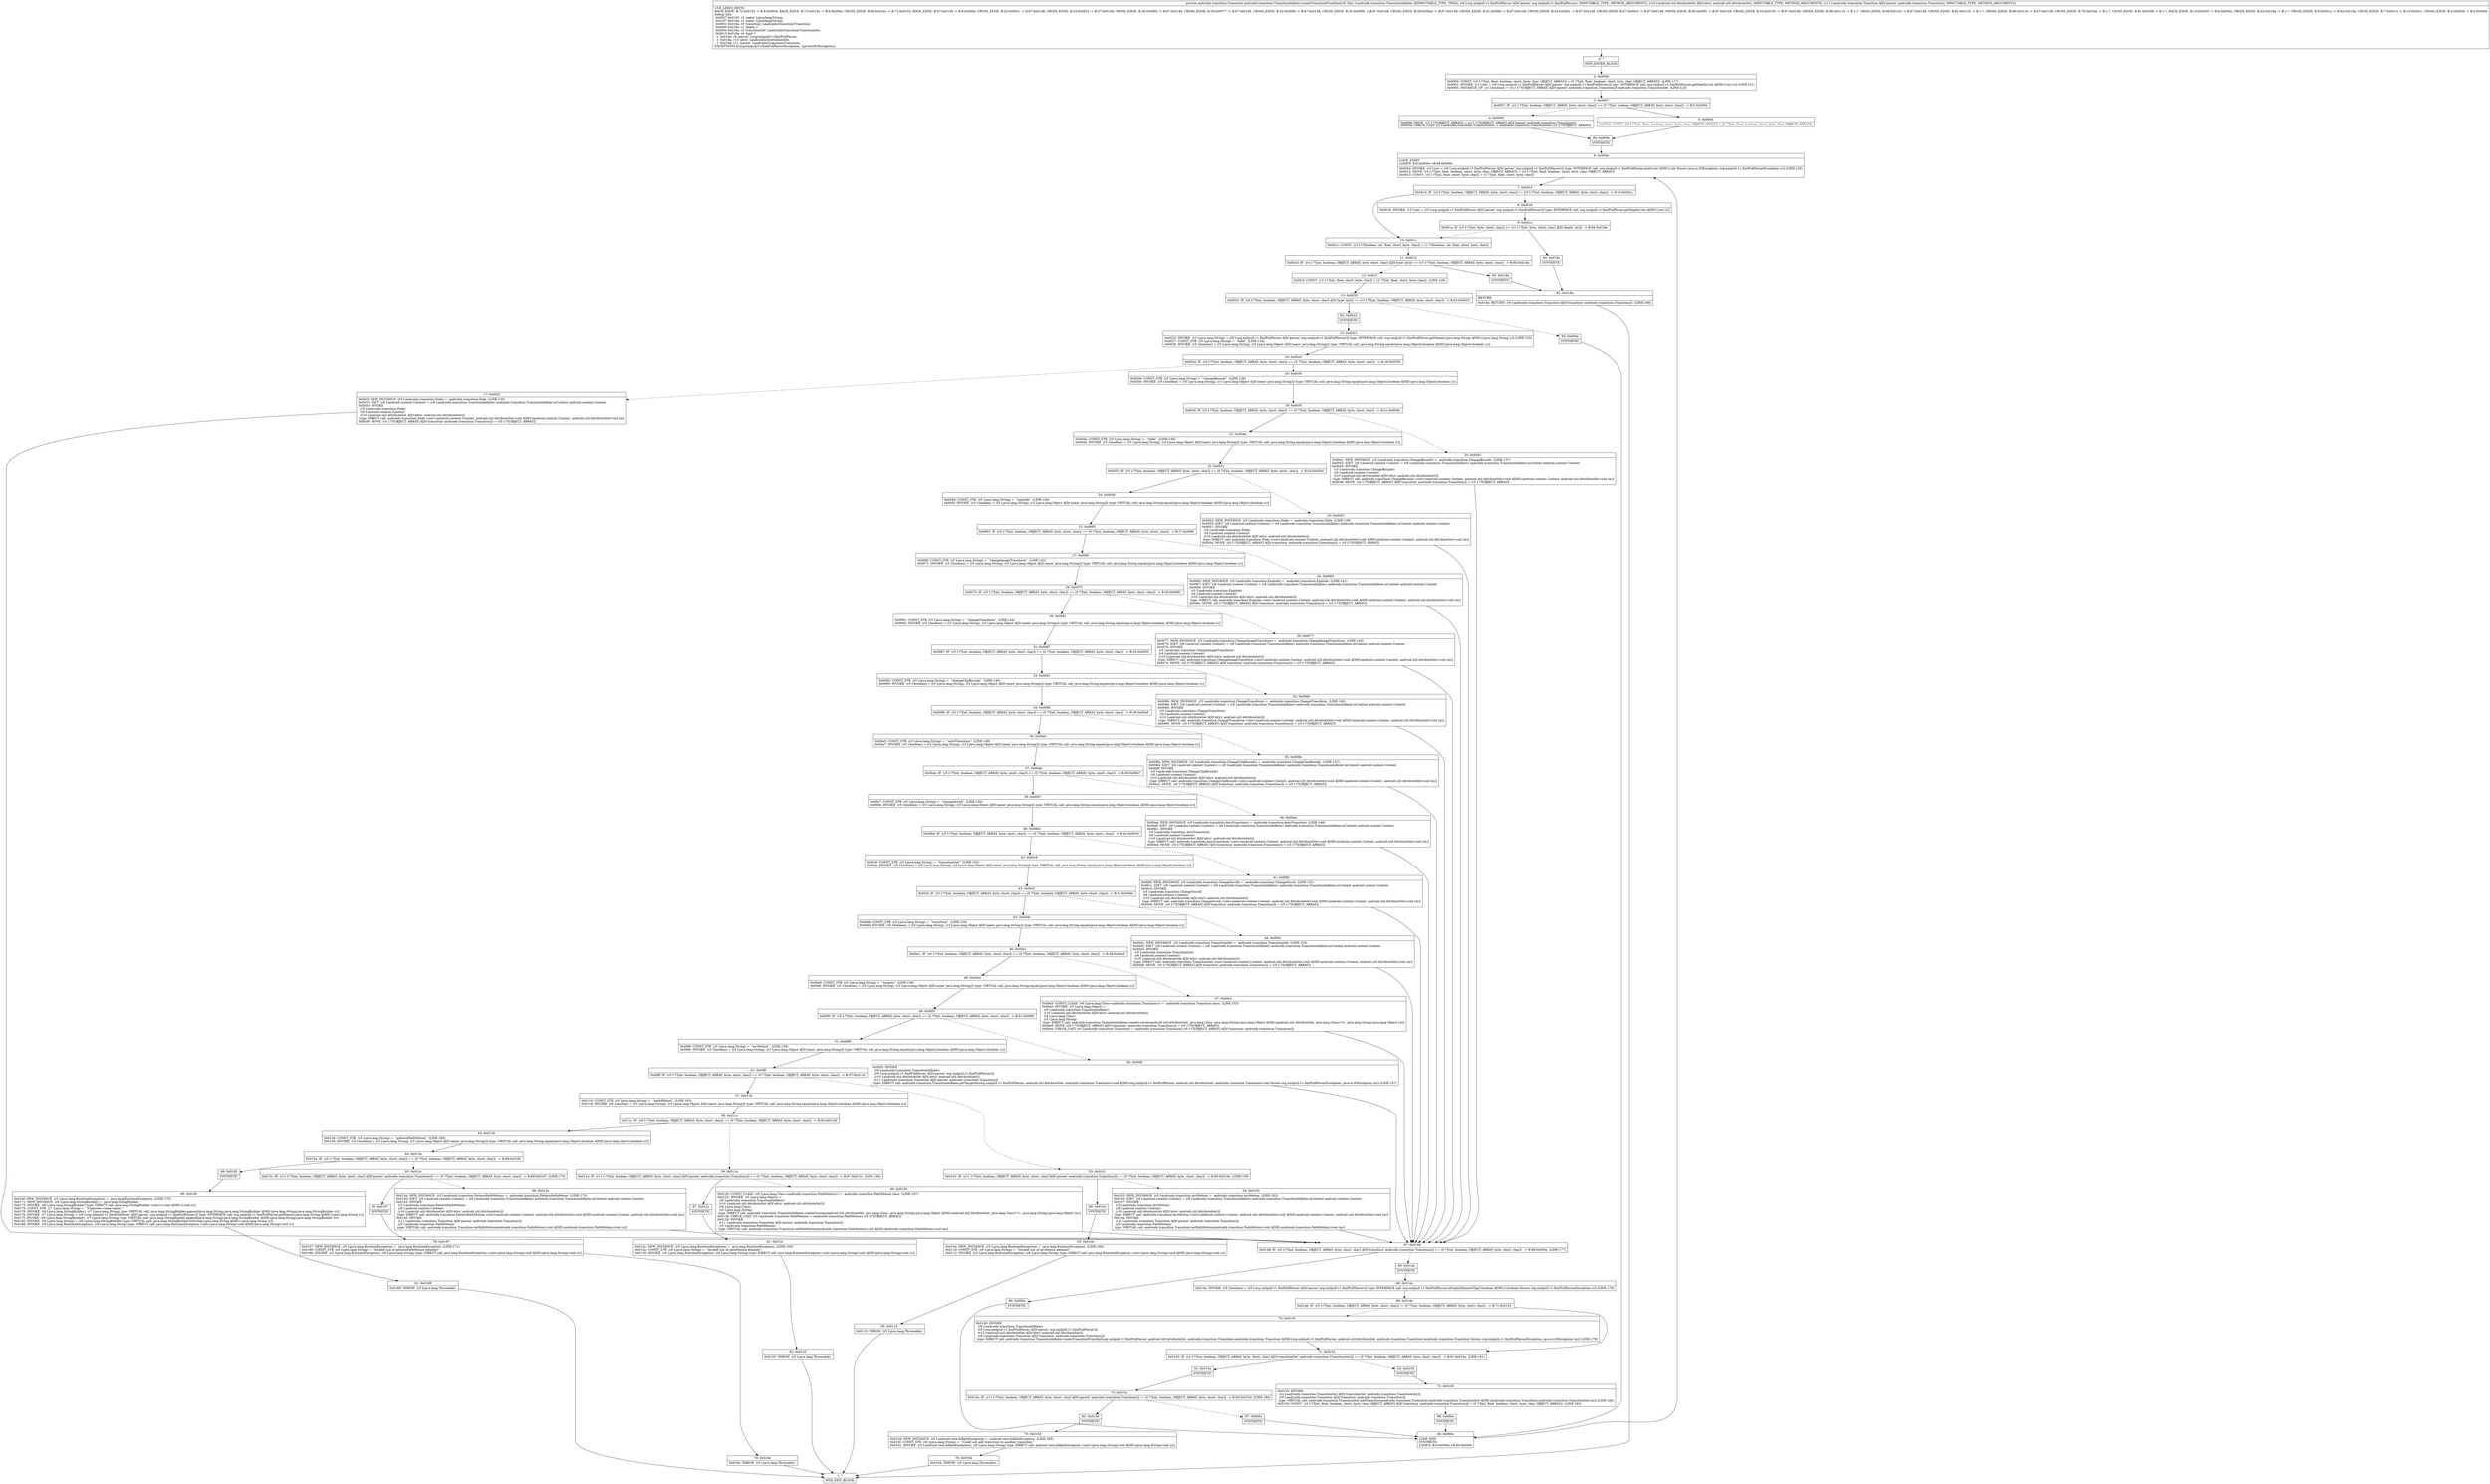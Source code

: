 digraph "CFG forandroidx.transition.TransitionInflater.createTransitionFromXml(Lorg\/xmlpull\/v1\/XmlPullParser;Landroid\/util\/AttributeSet;Landroidx\/transition\/Transition;)Landroidx\/transition\/Transition;" {
Node_0 [shape=record,label="{0\:\ ?|MTH_ENTER_BLOCK\l}"];
Node_2 [shape=record,label="{2\:\ 0x0000|0x0000: CONST  (r0 I:??[int, float, boolean, short, byte, char, OBJECT, ARRAY]) = (0 ??[int, float, boolean, short, byte, char, OBJECT, ARRAY])  (LINE:117)\l0x0001: INVOKE  (r1 I:int) = (r9 I:org.xmlpull.v1.XmlPullParser A[D('parser' org.xmlpull.v1.XmlPullParser)]) type: INTERFACE call: org.xmlpull.v1.XmlPullParser.getDepth():int A[MD:():int (c)] (LINE:121)\l0x0005: INSTANCE_OF  (r2 I:boolean) = (r11 I:??[OBJECT, ARRAY] A[D('parent' androidx.transition.Transition)]) androidx.transition.TransitionSet  (LINE:123)\l}"];
Node_3 [shape=record,label="{3\:\ 0x0007|0x0007: IF  (r2 I:??[int, boolean, OBJECT, ARRAY, byte, short, char]) == (0 ??[int, boolean, OBJECT, ARRAY, byte, short, char])  \-\> B:5:0x000d \l}"];
Node_4 [shape=record,label="{4\:\ 0x0009|0x0009: MOVE  (r2 I:??[OBJECT, ARRAY]) = (r11 I:??[OBJECT, ARRAY] A[D('parent' androidx.transition.Transition)]) \l0x000a: CHECK_CAST (r2 I:androidx.transition.TransitionSet) = (androidx.transition.TransitionSet) (r2 I:??[OBJECT, ARRAY]) \l}"];
Node_99 [shape=record,label="{99\:\ 0x000e|SYNTHETIC\l}"];
Node_6 [shape=record,label="{6\:\ 0x000e|LOOP_START\lLOOP:0: B:6:0x000e\-\>B:94:0x000e\l|0x000e: INVOKE  (r3 I:int) = (r9 I:org.xmlpull.v1.XmlPullParser A[D('parser' org.xmlpull.v1.XmlPullParser)]) type: INTERFACE call: org.xmlpull.v1.XmlPullParser.next():int A[MD:():int throws java.io.IOException, org.xmlpull.v1.XmlPullParserException (c)] (LINE:126)\l0x0012: MOVE  (r4 I:??[int, float, boolean, short, byte, char, OBJECT, ARRAY]) = (r3 I:??[int, float, boolean, short, byte, char, OBJECT, ARRAY]) \l0x0013: CONST  (r5 I:??[int, float, short, byte, char]) = (3 ??[int, float, short, byte, char]) \l}"];
Node_7 [shape=record,label="{7\:\ 0x0014|0x0014: IF  (r3 I:??[int, boolean, OBJECT, ARRAY, byte, short, char]) != (r5 I:??[int, boolean, OBJECT, ARRAY, byte, short, char])  \-\> B:10:0x001c \l}"];
Node_8 [shape=record,label="{8\:\ 0x0016|0x0016: INVOKE  (r3 I:int) = (r9 I:org.xmlpull.v1.XmlPullParser A[D('parser' org.xmlpull.v1.XmlPullParser)]) type: INTERFACE call: org.xmlpull.v1.XmlPullParser.getDepth():int A[MD:():int (c)]\l}"];
Node_9 [shape=record,label="{9\:\ 0x001a|0x001a: IF  (r3 I:??[int, byte, short, char]) \<= (r1 I:??[int, byte, short, char] A[D('depth' int)])  \-\> B:84:0x018a \l}"];
Node_84 [shape=record,label="{84\:\ 0x018a|SYNTHETIC\l}"];
Node_82 [shape=record,label="{82\:\ 0x018a|RETURN\l|0x018a: RETURN  (r0 I:androidx.transition.Transition A[D('transition' androidx.transition.Transition)])  (LINE:190)\l}"];
Node_1 [shape=record,label="{1\:\ ?|MTH_EXIT_BLOCK\l}"];
Node_10 [shape=record,label="{10\:\ 0x001c|0x001c: CONST  (r3 I:??[boolean, int, float, short, byte, char]) = (1 ??[boolean, int, float, short, byte, char]) \l}"];
Node_11 [shape=record,label="{11\:\ 0x001d|0x001d: IF  (r4 I:??[int, boolean, OBJECT, ARRAY, byte, short, char] A[D('type' int)]) == (r3 I:??[int, boolean, OBJECT, ARRAY, byte, short, char])  \-\> B:85:0x018a \l}"];
Node_12 [shape=record,label="{12\:\ 0x001f|0x001f: CONST  (r3 I:??[int, float, short, byte, char]) = (2 ??[int, float, short, byte, char])  (LINE:129)\l}"];
Node_13 [shape=record,label="{13\:\ 0x0020|0x0020: IF  (r4 I:??[int, boolean, OBJECT, ARRAY, byte, short, char] A[D('type' int)]) == (r3 I:??[int, boolean, OBJECT, ARRAY, byte, short, char])  \-\> B:83:0x0023 \l}"];
Node_83 [shape=record,label="{83\:\ 0x0023|SYNTHETIC\l}"];
Node_15 [shape=record,label="{15\:\ 0x0023|0x0023: INVOKE  (r3 I:java.lang.String) = (r9 I:org.xmlpull.v1.XmlPullParser A[D('parser' org.xmlpull.v1.XmlPullParser)]) type: INTERFACE call: org.xmlpull.v1.XmlPullParser.getName():java.lang.String A[MD:():java.lang.String (c)] (LINE:133)\l0x0027: CONST_STR  (r5 I:java.lang.String) =  \"fade\"  (LINE:134)\l0x0029: INVOKE  (r5 I:boolean) = (r5 I:java.lang.String), (r3 I:java.lang.Object A[D('name' java.lang.String)]) type: VIRTUAL call: java.lang.String.equals(java.lang.Object):boolean A[MD:(java.lang.Object):boolean (c)]\l}"];
Node_16 [shape=record,label="{16\:\ 0x002d|0x002d: IF  (r5 I:??[int, boolean, OBJECT, ARRAY, byte, short, char]) == (0 ??[int, boolean, OBJECT, ARRAY, byte, short, char])  \-\> B:18:0x0039 \l}"];
Node_17 [shape=record,label="{17\:\ 0x002f|0x002f: NEW_INSTANCE  (r5 I:androidx.transition.Fade) =  androidx.transition.Fade  (LINE:135)\l0x0031: IGET  (r6 I:android.content.Context) = (r8 I:androidx.transition.TransitionInflater) androidx.transition.TransitionInflater.mContext android.content.Context \l0x0033: INVOKE  \l  (r5 I:androidx.transition.Fade)\l  (r6 I:android.content.Context)\l  (r10 I:android.util.AttributeSet A[D('attrs' android.util.AttributeSet)])\l type: DIRECT call: androidx.transition.Fade.\<init\>(android.content.Context, android.util.AttributeSet):void A[MD:(android.content.Context, android.util.AttributeSet):void (m)]\l0x0036: MOVE  (r0 I:??[OBJECT, ARRAY] A[D('transition' androidx.transition.Transition)]) = (r5 I:??[OBJECT, ARRAY]) \l}"];
Node_67 [shape=record,label="{67\:\ 0x0148|0x0148: IF  (r0 I:??[int, boolean, OBJECT, ARRAY, byte, short, char] A[D('transition' androidx.transition.Transition)]) == (0 ??[int, boolean, OBJECT, ARRAY, byte, short, char])  \-\> B:96:0x000e  (LINE:177)\l}"];
Node_90 [shape=record,label="{90\:\ 0x014a|SYNTHETIC\l}"];
Node_68 [shape=record,label="{68\:\ 0x014a|0x014a: INVOKE  (r5 I:boolean) = (r9 I:org.xmlpull.v1.XmlPullParser A[D('parser' org.xmlpull.v1.XmlPullParser)]) type: INTERFACE call: org.xmlpull.v1.XmlPullParser.isEmptyElementTag():boolean A[MD:():boolean throws org.xmlpull.v1.XmlPullParserException (c)] (LINE:178)\l}"];
Node_69 [shape=record,label="{69\:\ 0x014e|0x014e: IF  (r5 I:??[int, boolean, OBJECT, ARRAY, byte, short, char]) != (0 ??[int, boolean, OBJECT, ARRAY, byte, short, char])  \-\> B:71:0x0153 \l}"];
Node_70 [shape=record,label="{70\:\ 0x0150|0x0150: INVOKE  \l  (r8 I:androidx.transition.TransitionInflater)\l  (r9 I:org.xmlpull.v1.XmlPullParser A[D('parser' org.xmlpull.v1.XmlPullParser)])\l  (r10 I:android.util.AttributeSet A[D('attrs' android.util.AttributeSet)])\l  (r0 I:androidx.transition.Transition A[D('transition' androidx.transition.Transition)])\l type: DIRECT call: androidx.transition.TransitionInflater.createTransitionFromXml(org.xmlpull.v1.XmlPullParser, android.util.AttributeSet, androidx.transition.Transition):androidx.transition.Transition A[MD:(org.xmlpull.v1.XmlPullParser, android.util.AttributeSet, androidx.transition.Transition):androidx.transition.Transition throws org.xmlpull.v1.XmlPullParserException, java.io.IOException (m)] (LINE:179)\l}"];
Node_71 [shape=record,label="{71\:\ 0x0153|0x0153: IF  (r2 I:??[int, boolean, OBJECT, ARRAY, byte, short, char] A[D('transitionSet' androidx.transition.TransitionSet)]) == (0 ??[int, boolean, OBJECT, ARRAY, byte, short, char])  \-\> B:91:0x015a  (LINE:181)\l}"];
Node_91 [shape=record,label="{91\:\ 0x015a|SYNTHETIC\l}"];
Node_73 [shape=record,label="{73\:\ 0x015a|0x015a: IF  (r11 I:??[int, boolean, OBJECT, ARRAY, byte, short, char] A[D('parent' androidx.transition.Transition)]) != (0 ??[int, boolean, OBJECT, ARRAY, byte, short, char])  \-\> B:93:0x015d  (LINE:184)\l}"];
Node_93 [shape=record,label="{93\:\ 0x015d|SYNTHETIC\l}"];
Node_75 [shape=record,label="{75\:\ 0x015d|0x015d: NEW_INSTANCE  (r5 I:android.view.InflateException) =  android.view.InflateException  (LINE:185)\l0x015f: CONST_STR  (r6 I:java.lang.String) =  \"Could not add transition to another transition.\" \l0x0161: INVOKE  (r5 I:android.view.InflateException), (r6 I:java.lang.String) type: DIRECT call: android.view.InflateException.\<init\>(java.lang.String):void A[MD:(java.lang.String):void (c)]\l}"];
Node_76 [shape=record,label="{76\:\ 0x0164|0x0164: THROW  (r5 I:java.lang.Throwable) \l}"];
Node_97 [shape=record,label="{97\:\ 0x000e|SYNTHETIC\l}"];
Node_94 [shape=record,label="{94\:\ 0x000e|LOOP_END\lSYNTHETIC\lLOOP:0: B:6:0x000e\-\>B:94:0x000e\l}"];
Node_92 [shape=record,label="{92\:\ 0x0155|SYNTHETIC\l}"];
Node_72 [shape=record,label="{72\:\ 0x0155|0x0155: INVOKE  \l  (r2 I:androidx.transition.TransitionSet A[D('transitionSet' androidx.transition.TransitionSet)])\l  (r0 I:androidx.transition.Transition A[D('transition' androidx.transition.Transition)])\l type: VIRTUAL call: androidx.transition.TransitionSet.addTransition(androidx.transition.Transition):androidx.transition.TransitionSet A[MD:(androidx.transition.Transition):androidx.transition.TransitionSet (m)] (LINE:182)\l0x0158: CONST  (r0 I:??[int, float, boolean, short, byte, char, OBJECT, ARRAY] A[D('transition' androidx.transition.Transition)]) = (0 ??[int, float, boolean, short, byte, char, OBJECT, ARRAY])  (LINE:183)\l}"];
Node_98 [shape=record,label="{98\:\ 0x000e|SYNTHETIC\l}"];
Node_96 [shape=record,label="{96\:\ 0x000e|SYNTHETIC\l}"];
Node_18 [shape=record,label="{18\:\ 0x0039|0x0039: CONST_STR  (r5 I:java.lang.String) =  \"changeBounds\"  (LINE:136)\l0x003b: INVOKE  (r5 I:boolean) = (r5 I:java.lang.String), (r3 I:java.lang.Object A[D('name' java.lang.String)]) type: VIRTUAL call: java.lang.String.equals(java.lang.Object):boolean A[MD:(java.lang.Object):boolean (c)]\l}"];
Node_19 [shape=record,label="{19\:\ 0x003f|0x003f: IF  (r5 I:??[int, boolean, OBJECT, ARRAY, byte, short, char]) == (0 ??[int, boolean, OBJECT, ARRAY, byte, short, char])  \-\> B:21:0x004b \l}"];
Node_20 [shape=record,label="{20\:\ 0x0041|0x0041: NEW_INSTANCE  (r5 I:androidx.transition.ChangeBounds) =  androidx.transition.ChangeBounds  (LINE:137)\l0x0043: IGET  (r6 I:android.content.Context) = (r8 I:androidx.transition.TransitionInflater) androidx.transition.TransitionInflater.mContext android.content.Context \l0x0045: INVOKE  \l  (r5 I:androidx.transition.ChangeBounds)\l  (r6 I:android.content.Context)\l  (r10 I:android.util.AttributeSet A[D('attrs' android.util.AttributeSet)])\l type: DIRECT call: androidx.transition.ChangeBounds.\<init\>(android.content.Context, android.util.AttributeSet):void A[MD:(android.content.Context, android.util.AttributeSet):void (m)]\l0x0048: MOVE  (r0 I:??[OBJECT, ARRAY] A[D('transition' androidx.transition.Transition)]) = (r5 I:??[OBJECT, ARRAY]) \l}"];
Node_21 [shape=record,label="{21\:\ 0x004b|0x004b: CONST_STR  (r5 I:java.lang.String) =  \"slide\"  (LINE:138)\l0x004d: INVOKE  (r5 I:boolean) = (r5 I:java.lang.String), (r3 I:java.lang.Object A[D('name' java.lang.String)]) type: VIRTUAL call: java.lang.String.equals(java.lang.Object):boolean A[MD:(java.lang.Object):boolean (c)]\l}"];
Node_22 [shape=record,label="{22\:\ 0x0051|0x0051: IF  (r5 I:??[int, boolean, OBJECT, ARRAY, byte, short, char]) == (0 ??[int, boolean, OBJECT, ARRAY, byte, short, char])  \-\> B:24:0x005d \l}"];
Node_23 [shape=record,label="{23\:\ 0x0053|0x0053: NEW_INSTANCE  (r5 I:androidx.transition.Slide) =  androidx.transition.Slide  (LINE:139)\l0x0055: IGET  (r6 I:android.content.Context) = (r8 I:androidx.transition.TransitionInflater) androidx.transition.TransitionInflater.mContext android.content.Context \l0x0057: INVOKE  \l  (r5 I:androidx.transition.Slide)\l  (r6 I:android.content.Context)\l  (r10 I:android.util.AttributeSet A[D('attrs' android.util.AttributeSet)])\l type: DIRECT call: androidx.transition.Slide.\<init\>(android.content.Context, android.util.AttributeSet):void A[MD:(android.content.Context, android.util.AttributeSet):void (m)]\l0x005a: MOVE  (r0 I:??[OBJECT, ARRAY] A[D('transition' androidx.transition.Transition)]) = (r5 I:??[OBJECT, ARRAY]) \l}"];
Node_24 [shape=record,label="{24\:\ 0x005d|0x005d: CONST_STR  (r5 I:java.lang.String) =  \"explode\"  (LINE:140)\l0x005f: INVOKE  (r5 I:boolean) = (r5 I:java.lang.String), (r3 I:java.lang.Object A[D('name' java.lang.String)]) type: VIRTUAL call: java.lang.String.equals(java.lang.Object):boolean A[MD:(java.lang.Object):boolean (c)]\l}"];
Node_25 [shape=record,label="{25\:\ 0x0063|0x0063: IF  (r5 I:??[int, boolean, OBJECT, ARRAY, byte, short, char]) == (0 ??[int, boolean, OBJECT, ARRAY, byte, short, char])  \-\> B:27:0x006f \l}"];
Node_26 [shape=record,label="{26\:\ 0x0065|0x0065: NEW_INSTANCE  (r5 I:androidx.transition.Explode) =  androidx.transition.Explode  (LINE:141)\l0x0067: IGET  (r6 I:android.content.Context) = (r8 I:androidx.transition.TransitionInflater) androidx.transition.TransitionInflater.mContext android.content.Context \l0x0069: INVOKE  \l  (r5 I:androidx.transition.Explode)\l  (r6 I:android.content.Context)\l  (r10 I:android.util.AttributeSet A[D('attrs' android.util.AttributeSet)])\l type: DIRECT call: androidx.transition.Explode.\<init\>(android.content.Context, android.util.AttributeSet):void A[MD:(android.content.Context, android.util.AttributeSet):void (m)]\l0x006c: MOVE  (r0 I:??[OBJECT, ARRAY] A[D('transition' androidx.transition.Transition)]) = (r5 I:??[OBJECT, ARRAY]) \l}"];
Node_27 [shape=record,label="{27\:\ 0x006f|0x006f: CONST_STR  (r5 I:java.lang.String) =  \"changeImageTransform\"  (LINE:142)\l0x0071: INVOKE  (r5 I:boolean) = (r5 I:java.lang.String), (r3 I:java.lang.Object A[D('name' java.lang.String)]) type: VIRTUAL call: java.lang.String.equals(java.lang.Object):boolean A[MD:(java.lang.Object):boolean (c)]\l}"];
Node_28 [shape=record,label="{28\:\ 0x0075|0x0075: IF  (r5 I:??[int, boolean, OBJECT, ARRAY, byte, short, char]) == (0 ??[int, boolean, OBJECT, ARRAY, byte, short, char])  \-\> B:30:0x0081 \l}"];
Node_29 [shape=record,label="{29\:\ 0x0077|0x0077: NEW_INSTANCE  (r5 I:androidx.transition.ChangeImageTransform) =  androidx.transition.ChangeImageTransform  (LINE:143)\l0x0079: IGET  (r6 I:android.content.Context) = (r8 I:androidx.transition.TransitionInflater) androidx.transition.TransitionInflater.mContext android.content.Context \l0x007b: INVOKE  \l  (r5 I:androidx.transition.ChangeImageTransform)\l  (r6 I:android.content.Context)\l  (r10 I:android.util.AttributeSet A[D('attrs' android.util.AttributeSet)])\l type: DIRECT call: androidx.transition.ChangeImageTransform.\<init\>(android.content.Context, android.util.AttributeSet):void A[MD:(android.content.Context, android.util.AttributeSet):void (m)]\l0x007e: MOVE  (r0 I:??[OBJECT, ARRAY] A[D('transition' androidx.transition.Transition)]) = (r5 I:??[OBJECT, ARRAY]) \l}"];
Node_30 [shape=record,label="{30\:\ 0x0081|0x0081: CONST_STR  (r5 I:java.lang.String) =  \"changeTransform\"  (LINE:144)\l0x0083: INVOKE  (r5 I:boolean) = (r5 I:java.lang.String), (r3 I:java.lang.Object A[D('name' java.lang.String)]) type: VIRTUAL call: java.lang.String.equals(java.lang.Object):boolean A[MD:(java.lang.Object):boolean (c)]\l}"];
Node_31 [shape=record,label="{31\:\ 0x0087|0x0087: IF  (r5 I:??[int, boolean, OBJECT, ARRAY, byte, short, char]) == (0 ??[int, boolean, OBJECT, ARRAY, byte, short, char])  \-\> B:33:0x0093 \l}"];
Node_32 [shape=record,label="{32\:\ 0x0089|0x0089: NEW_INSTANCE  (r5 I:androidx.transition.ChangeTransform) =  androidx.transition.ChangeTransform  (LINE:145)\l0x008b: IGET  (r6 I:android.content.Context) = (r8 I:androidx.transition.TransitionInflater) androidx.transition.TransitionInflater.mContext android.content.Context \l0x008d: INVOKE  \l  (r5 I:androidx.transition.ChangeTransform)\l  (r6 I:android.content.Context)\l  (r10 I:android.util.AttributeSet A[D('attrs' android.util.AttributeSet)])\l type: DIRECT call: androidx.transition.ChangeTransform.\<init\>(android.content.Context, android.util.AttributeSet):void A[MD:(android.content.Context, android.util.AttributeSet):void (m)]\l0x0090: MOVE  (r0 I:??[OBJECT, ARRAY] A[D('transition' androidx.transition.Transition)]) = (r5 I:??[OBJECT, ARRAY]) \l}"];
Node_33 [shape=record,label="{33\:\ 0x0093|0x0093: CONST_STR  (r5 I:java.lang.String) =  \"changeClipBounds\"  (LINE:146)\l0x0095: INVOKE  (r5 I:boolean) = (r5 I:java.lang.String), (r3 I:java.lang.Object A[D('name' java.lang.String)]) type: VIRTUAL call: java.lang.String.equals(java.lang.Object):boolean A[MD:(java.lang.Object):boolean (c)]\l}"];
Node_34 [shape=record,label="{34\:\ 0x0099|0x0099: IF  (r5 I:??[int, boolean, OBJECT, ARRAY, byte, short, char]) == (0 ??[int, boolean, OBJECT, ARRAY, byte, short, char])  \-\> B:36:0x00a5 \l}"];
Node_35 [shape=record,label="{35\:\ 0x009b|0x009b: NEW_INSTANCE  (r5 I:androidx.transition.ChangeClipBounds) =  androidx.transition.ChangeClipBounds  (LINE:147)\l0x009d: IGET  (r6 I:android.content.Context) = (r8 I:androidx.transition.TransitionInflater) androidx.transition.TransitionInflater.mContext android.content.Context \l0x009f: INVOKE  \l  (r5 I:androidx.transition.ChangeClipBounds)\l  (r6 I:android.content.Context)\l  (r10 I:android.util.AttributeSet A[D('attrs' android.util.AttributeSet)])\l type: DIRECT call: androidx.transition.ChangeClipBounds.\<init\>(android.content.Context, android.util.AttributeSet):void A[MD:(android.content.Context, android.util.AttributeSet):void (m)]\l0x00a2: MOVE  (r0 I:??[OBJECT, ARRAY] A[D('transition' androidx.transition.Transition)]) = (r5 I:??[OBJECT, ARRAY]) \l}"];
Node_36 [shape=record,label="{36\:\ 0x00a5|0x00a5: CONST_STR  (r5 I:java.lang.String) =  \"autoTransition\"  (LINE:148)\l0x00a7: INVOKE  (r5 I:boolean) = (r5 I:java.lang.String), (r3 I:java.lang.Object A[D('name' java.lang.String)]) type: VIRTUAL call: java.lang.String.equals(java.lang.Object):boolean A[MD:(java.lang.Object):boolean (c)]\l}"];
Node_37 [shape=record,label="{37\:\ 0x00ab|0x00ab: IF  (r5 I:??[int, boolean, OBJECT, ARRAY, byte, short, char]) == (0 ??[int, boolean, OBJECT, ARRAY, byte, short, char])  \-\> B:39:0x00b7 \l}"];
Node_38 [shape=record,label="{38\:\ 0x00ad|0x00ad: NEW_INSTANCE  (r5 I:androidx.transition.AutoTransition) =  androidx.transition.AutoTransition  (LINE:149)\l0x00af: IGET  (r6 I:android.content.Context) = (r8 I:androidx.transition.TransitionInflater) androidx.transition.TransitionInflater.mContext android.content.Context \l0x00b1: INVOKE  \l  (r5 I:androidx.transition.AutoTransition)\l  (r6 I:android.content.Context)\l  (r10 I:android.util.AttributeSet A[D('attrs' android.util.AttributeSet)])\l type: DIRECT call: androidx.transition.AutoTransition.\<init\>(android.content.Context, android.util.AttributeSet):void A[MD:(android.content.Context, android.util.AttributeSet):void (m)]\l0x00b4: MOVE  (r0 I:??[OBJECT, ARRAY] A[D('transition' androidx.transition.Transition)]) = (r5 I:??[OBJECT, ARRAY]) \l}"];
Node_39 [shape=record,label="{39\:\ 0x00b7|0x00b7: CONST_STR  (r5 I:java.lang.String) =  \"changeScroll\"  (LINE:150)\l0x00b9: INVOKE  (r5 I:boolean) = (r5 I:java.lang.String), (r3 I:java.lang.Object A[D('name' java.lang.String)]) type: VIRTUAL call: java.lang.String.equals(java.lang.Object):boolean A[MD:(java.lang.Object):boolean (c)]\l}"];
Node_40 [shape=record,label="{40\:\ 0x00bd|0x00bd: IF  (r5 I:??[int, boolean, OBJECT, ARRAY, byte, short, char]) == (0 ??[int, boolean, OBJECT, ARRAY, byte, short, char])  \-\> B:42:0x00c9 \l}"];
Node_41 [shape=record,label="{41\:\ 0x00bf|0x00bf: NEW_INSTANCE  (r5 I:androidx.transition.ChangeScroll) =  androidx.transition.ChangeScroll  (LINE:151)\l0x00c1: IGET  (r6 I:android.content.Context) = (r8 I:androidx.transition.TransitionInflater) androidx.transition.TransitionInflater.mContext android.content.Context \l0x00c3: INVOKE  \l  (r5 I:androidx.transition.ChangeScroll)\l  (r6 I:android.content.Context)\l  (r10 I:android.util.AttributeSet A[D('attrs' android.util.AttributeSet)])\l type: DIRECT call: androidx.transition.ChangeScroll.\<init\>(android.content.Context, android.util.AttributeSet):void A[MD:(android.content.Context, android.util.AttributeSet):void (m)]\l0x00c6: MOVE  (r0 I:??[OBJECT, ARRAY] A[D('transition' androidx.transition.Transition)]) = (r5 I:??[OBJECT, ARRAY]) \l}"];
Node_42 [shape=record,label="{42\:\ 0x00c9|0x00c9: CONST_STR  (r5 I:java.lang.String) =  \"transitionSet\"  (LINE:152)\l0x00cb: INVOKE  (r5 I:boolean) = (r5 I:java.lang.String), (r3 I:java.lang.Object A[D('name' java.lang.String)]) type: VIRTUAL call: java.lang.String.equals(java.lang.Object):boolean A[MD:(java.lang.Object):boolean (c)]\l}"];
Node_43 [shape=record,label="{43\:\ 0x00cf|0x00cf: IF  (r5 I:??[int, boolean, OBJECT, ARRAY, byte, short, char]) == (0 ??[int, boolean, OBJECT, ARRAY, byte, short, char])  \-\> B:45:0x00db \l}"];
Node_44 [shape=record,label="{44\:\ 0x00d1|0x00d1: NEW_INSTANCE  (r5 I:androidx.transition.TransitionSet) =  androidx.transition.TransitionSet  (LINE:153)\l0x00d3: IGET  (r6 I:android.content.Context) = (r8 I:androidx.transition.TransitionInflater) androidx.transition.TransitionInflater.mContext android.content.Context \l0x00d5: INVOKE  \l  (r5 I:androidx.transition.TransitionSet)\l  (r6 I:android.content.Context)\l  (r10 I:android.util.AttributeSet A[D('attrs' android.util.AttributeSet)])\l type: DIRECT call: androidx.transition.TransitionSet.\<init\>(android.content.Context, android.util.AttributeSet):void A[MD:(android.content.Context, android.util.AttributeSet):void (m)]\l0x00d8: MOVE  (r0 I:??[OBJECT, ARRAY] A[D('transition' androidx.transition.Transition)]) = (r5 I:??[OBJECT, ARRAY]) \l}"];
Node_45 [shape=record,label="{45\:\ 0x00db|0x00db: CONST_STR  (r5 I:java.lang.String) =  \"transition\"  (LINE:154)\l0x00dd: INVOKE  (r6 I:boolean) = (r5 I:java.lang.String), (r3 I:java.lang.Object A[D('name' java.lang.String)]) type: VIRTUAL call: java.lang.String.equals(java.lang.Object):boolean A[MD:(java.lang.Object):boolean (c)]\l}"];
Node_46 [shape=record,label="{46\:\ 0x00e1|0x00e1: IF  (r6 I:??[int, boolean, OBJECT, ARRAY, byte, short, char]) == (0 ??[int, boolean, OBJECT, ARRAY, byte, short, char])  \-\> B:48:0x00ed \l}"];
Node_47 [shape=record,label="{47\:\ 0x00e3|0x00e3: CONST_CLASS  (r6 I:java.lang.Class\<androidx.transition.Transition\>) =  androidx.transition.Transition.class  (LINE:155)\l0x00e5: INVOKE  (r5 I:java.lang.Object) = \l  (r8 I:androidx.transition.TransitionInflater)\l  (r10 I:android.util.AttributeSet A[D('attrs' android.util.AttributeSet)])\l  (r6 I:java.lang.Class)\l  (r5 I:java.lang.String)\l type: DIRECT call: androidx.transition.TransitionInflater.createCustom(android.util.AttributeSet, java.lang.Class, java.lang.String):java.lang.Object A[MD:(android.util.AttributeSet, java.lang.Class\<?\>, java.lang.String):java.lang.Object (m)]\l0x00e9: MOVE  (r0 I:??[OBJECT, ARRAY] A[D('transition' androidx.transition.Transition)]) = (r5 I:??[OBJECT, ARRAY]) \l0x00ea: CHECK_CAST (r0 I:androidx.transition.Transition) = (androidx.transition.Transition) (r0 I:??[OBJECT, ARRAY] A[D('transition' androidx.transition.Transition)]) \l}"];
Node_48 [shape=record,label="{48\:\ 0x00ed|0x00ed: CONST_STR  (r5 I:java.lang.String) =  \"targets\"  (LINE:156)\l0x00ef: INVOKE  (r5 I:boolean) = (r5 I:java.lang.String), (r3 I:java.lang.Object A[D('name' java.lang.String)]) type: VIRTUAL call: java.lang.String.equals(java.lang.Object):boolean A[MD:(java.lang.Object):boolean (c)]\l}"];
Node_49 [shape=record,label="{49\:\ 0x00f3|0x00f3: IF  (r5 I:??[int, boolean, OBJECT, ARRAY, byte, short, char]) == (0 ??[int, boolean, OBJECT, ARRAY, byte, short, char])  \-\> B:51:0x00f9 \l}"];
Node_50 [shape=record,label="{50\:\ 0x00f5|0x00f5: INVOKE  \l  (r8 I:androidx.transition.TransitionInflater)\l  (r9 I:org.xmlpull.v1.XmlPullParser A[D('parser' org.xmlpull.v1.XmlPullParser)])\l  (r10 I:android.util.AttributeSet A[D('attrs' android.util.AttributeSet)])\l  (r11 I:androidx.transition.Transition A[D('parent' androidx.transition.Transition)])\l type: DIRECT call: androidx.transition.TransitionInflater.getTargetIds(org.xmlpull.v1.XmlPullParser, android.util.AttributeSet, androidx.transition.Transition):void A[MD:(org.xmlpull.v1.XmlPullParser, android.util.AttributeSet, androidx.transition.Transition):void throws org.xmlpull.v1.XmlPullParserException, java.io.IOException (m)] (LINE:157)\l}"];
Node_51 [shape=record,label="{51\:\ 0x00f9|0x00f9: CONST_STR  (r5 I:java.lang.String) =  \"arcMotion\"  (LINE:158)\l0x00fb: INVOKE  (r5 I:boolean) = (r5 I:java.lang.String), (r3 I:java.lang.Object A[D('name' java.lang.String)]) type: VIRTUAL call: java.lang.String.equals(java.lang.Object):boolean A[MD:(java.lang.Object):boolean (c)]\l}"];
Node_52 [shape=record,label="{52\:\ 0x00ff|0x00ff: IF  (r5 I:??[int, boolean, OBJECT, ARRAY, byte, short, char]) == (0 ??[int, boolean, OBJECT, ARRAY, byte, short, char])  \-\> B:57:0x0116 \l}"];
Node_53 [shape=record,label="{53\:\ 0x0101|0x0101: IF  (r11 I:??[int, boolean, OBJECT, ARRAY, byte, short, char] A[D('parent' androidx.transition.Transition)]) == (0 ??[int, boolean, OBJECT, ARRAY, byte, short, char])  \-\> B:86:0x010e  (LINE:159)\l}"];
Node_54 [shape=record,label="{54\:\ 0x0103|0x0103: NEW_INSTANCE  (r5 I:androidx.transition.ArcMotion) =  androidx.transition.ArcMotion  (LINE:162)\l0x0105: IGET  (r6 I:android.content.Context) = (r8 I:androidx.transition.TransitionInflater) androidx.transition.TransitionInflater.mContext android.content.Context \l0x0107: INVOKE  \l  (r5 I:androidx.transition.ArcMotion)\l  (r6 I:android.content.Context)\l  (r10 I:android.util.AttributeSet A[D('attrs' android.util.AttributeSet)])\l type: DIRECT call: androidx.transition.ArcMotion.\<init\>(android.content.Context, android.util.AttributeSet):void A[MD:(android.content.Context, android.util.AttributeSet):void (m)]\l0x010a: INVOKE  \l  (r11 I:androidx.transition.Transition A[D('parent' androidx.transition.Transition)])\l  (r5 I:androidx.transition.PathMotion)\l type: VIRTUAL call: androidx.transition.Transition.setPathMotion(androidx.transition.PathMotion):void A[MD:(androidx.transition.PathMotion):void (m)]\l}"];
Node_86 [shape=record,label="{86\:\ 0x010e|SYNTHETIC\l}"];
Node_55 [shape=record,label="{55\:\ 0x010e|0x010e: NEW_INSTANCE  (r5 I:java.lang.RuntimeException) =  java.lang.RuntimeException  (LINE:160)\l0x0110: CONST_STR  (r6 I:java.lang.String) =  \"Invalid use of arcMotion element\" \l0x0112: INVOKE  (r5 I:java.lang.RuntimeException), (r6 I:java.lang.String) type: DIRECT call: java.lang.RuntimeException.\<init\>(java.lang.String):void A[MD:(java.lang.String):void (c)]\l}"];
Node_56 [shape=record,label="{56\:\ 0x0115|0x0115: THROW  (r5 I:java.lang.Throwable) \l}"];
Node_57 [shape=record,label="{57\:\ 0x0116|0x0116: CONST_STR  (r5 I:java.lang.String) =  \"pathMotion\"  (LINE:163)\l0x0118: INVOKE  (r6 I:boolean) = (r5 I:java.lang.String), (r3 I:java.lang.Object A[D('name' java.lang.String)]) type: VIRTUAL call: java.lang.String.equals(java.lang.Object):boolean A[MD:(java.lang.Object):boolean (c)]\l}"];
Node_58 [shape=record,label="{58\:\ 0x011c|0x011c: IF  (r6 I:??[int, boolean, OBJECT, ARRAY, byte, short, char]) == (0 ??[int, boolean, OBJECT, ARRAY, byte, short, char])  \-\> B:63:0x0134 \l}"];
Node_59 [shape=record,label="{59\:\ 0x011e|0x011e: IF  (r11 I:??[int, boolean, OBJECT, ARRAY, byte, short, char] A[D('parent' androidx.transition.Transition)]) == (0 ??[int, boolean, OBJECT, ARRAY, byte, short, char])  \-\> B:87:0x012c  (LINE:164)\l}"];
Node_60 [shape=record,label="{60\:\ 0x0120|0x0120: CONST_CLASS  (r6 I:java.lang.Class\<androidx.transition.PathMotion\>) =  androidx.transition.PathMotion.class  (LINE:167)\l0x0122: INVOKE  (r5 I:java.lang.Object) = \l  (r8 I:androidx.transition.TransitionInflater)\l  (r10 I:android.util.AttributeSet A[D('attrs' android.util.AttributeSet)])\l  (r6 I:java.lang.Class)\l  (r5 I:java.lang.String)\l type: DIRECT call: androidx.transition.TransitionInflater.createCustom(android.util.AttributeSet, java.lang.Class, java.lang.String):java.lang.Object A[MD:(android.util.AttributeSet, java.lang.Class\<?\>, java.lang.String):java.lang.Object (m)]\l0x0126: CHECK_CAST (r5 I:androidx.transition.PathMotion) = (androidx.transition.PathMotion) (r5 I:??[OBJECT, ARRAY]) \l0x0128: INVOKE  \l  (r11 I:androidx.transition.Transition A[D('parent' androidx.transition.Transition)])\l  (r5 I:androidx.transition.PathMotion)\l type: VIRTUAL call: androidx.transition.Transition.setPathMotion(androidx.transition.PathMotion):void A[MD:(androidx.transition.PathMotion):void (m)]\l}"];
Node_87 [shape=record,label="{87\:\ 0x012c|SYNTHETIC\l}"];
Node_61 [shape=record,label="{61\:\ 0x012c|0x012c: NEW_INSTANCE  (r5 I:java.lang.RuntimeException) =  java.lang.RuntimeException  (LINE:165)\l0x012e: CONST_STR  (r6 I:java.lang.String) =  \"Invalid use of pathMotion element\" \l0x0130: INVOKE  (r5 I:java.lang.RuntimeException), (r6 I:java.lang.String) type: DIRECT call: java.lang.RuntimeException.\<init\>(java.lang.String):void A[MD:(java.lang.String):void (c)]\l}"];
Node_62 [shape=record,label="{62\:\ 0x0133|0x0133: THROW  (r5 I:java.lang.Throwable) \l}"];
Node_63 [shape=record,label="{63\:\ 0x0134|0x0134: CONST_STR  (r5 I:java.lang.String) =  \"patternPathMotion\"  (LINE:169)\l0x0136: INVOKE  (r5 I:boolean) = (r5 I:java.lang.String), (r3 I:java.lang.Object A[D('name' java.lang.String)]) type: VIRTUAL call: java.lang.String.equals(java.lang.Object):boolean A[MD:(java.lang.Object):boolean (c)]\l}"];
Node_64 [shape=record,label="{64\:\ 0x013a|0x013a: IF  (r5 I:??[int, boolean, OBJECT, ARRAY, byte, short, char]) == (0 ??[int, boolean, OBJECT, ARRAY, byte, short, char])  \-\> B:88:0x016f \l}"];
Node_65 [shape=record,label="{65\:\ 0x013c|0x013c: IF  (r11 I:??[int, boolean, OBJECT, ARRAY, byte, short, char] A[D('parent' androidx.transition.Transition)]) == (0 ??[int, boolean, OBJECT, ARRAY, byte, short, char])  \-\> B:89:0x0167  (LINE:170)\l}"];
Node_66 [shape=record,label="{66\:\ 0x013e|0x013e: NEW_INSTANCE  (r5 I:androidx.transition.PatternPathMotion) =  androidx.transition.PatternPathMotion  (LINE:173)\l0x0140: IGET  (r6 I:android.content.Context) = (r8 I:androidx.transition.TransitionInflater) androidx.transition.TransitionInflater.mContext android.content.Context \l0x0142: INVOKE  \l  (r5 I:androidx.transition.PatternPathMotion)\l  (r6 I:android.content.Context)\l  (r10 I:android.util.AttributeSet A[D('attrs' android.util.AttributeSet)])\l type: DIRECT call: androidx.transition.PatternPathMotion.\<init\>(android.content.Context, android.util.AttributeSet):void A[MD:(android.content.Context, android.util.AttributeSet):void (m)]\l0x0145: INVOKE  \l  (r11 I:androidx.transition.Transition A[D('parent' androidx.transition.Transition)])\l  (r5 I:androidx.transition.PathMotion)\l type: VIRTUAL call: androidx.transition.Transition.setPathMotion(androidx.transition.PathMotion):void A[MD:(androidx.transition.PathMotion):void (m)]\l}"];
Node_89 [shape=record,label="{89\:\ 0x0167|SYNTHETIC\l}"];
Node_78 [shape=record,label="{78\:\ 0x0167|0x0167: NEW_INSTANCE  (r5 I:java.lang.RuntimeException) =  java.lang.RuntimeException  (LINE:171)\l0x0169: CONST_STR  (r6 I:java.lang.String) =  \"Invalid use of patternPathMotion element\" \l0x016b: INVOKE  (r5 I:java.lang.RuntimeException), (r6 I:java.lang.String) type: DIRECT call: java.lang.RuntimeException.\<init\>(java.lang.String):void A[MD:(java.lang.String):void (c)]\l}"];
Node_79 [shape=record,label="{79\:\ 0x016e|0x016e: THROW  (r5 I:java.lang.Throwable) \l}"];
Node_88 [shape=record,label="{88\:\ 0x016f|SYNTHETIC\l}"];
Node_80 [shape=record,label="{80\:\ 0x016f|0x016f: NEW_INSTANCE  (r5 I:java.lang.RuntimeException) =  java.lang.RuntimeException  (LINE:175)\l0x0171: NEW_INSTANCE  (r6 I:java.lang.StringBuilder) =  java.lang.StringBuilder \l0x0173: INVOKE  (r6 I:java.lang.StringBuilder) type: DIRECT call: java.lang.StringBuilder.\<init\>():void A[MD:():void (c)]\l0x0176: CONST_STR  (r7 I:java.lang.String) =  \"Unknown scene name: \" \l0x0178: INVOKE  (r6 I:java.lang.StringBuilder), (r7 I:java.lang.String) type: VIRTUAL call: java.lang.StringBuilder.append(java.lang.String):java.lang.StringBuilder A[MD:(java.lang.String):java.lang.StringBuilder (c)]\l0x017b: INVOKE  (r7 I:java.lang.String) = (r9 I:org.xmlpull.v1.XmlPullParser A[D('parser' org.xmlpull.v1.XmlPullParser)]) type: INTERFACE call: org.xmlpull.v1.XmlPullParser.getName():java.lang.String A[MD:():java.lang.String (c)]\l0x017f: INVOKE  (r6 I:java.lang.StringBuilder), (r7 I:java.lang.String) type: VIRTUAL call: java.lang.StringBuilder.append(java.lang.String):java.lang.StringBuilder A[MD:(java.lang.String):java.lang.StringBuilder (c)]\l0x0182: INVOKE  (r6 I:java.lang.String) = (r6 I:java.lang.StringBuilder) type: VIRTUAL call: java.lang.StringBuilder.toString():java.lang.String A[MD:():java.lang.String (c)]\l0x0186: INVOKE  (r5 I:java.lang.RuntimeException), (r6 I:java.lang.String) type: DIRECT call: java.lang.RuntimeException.\<init\>(java.lang.String):void A[MD:(java.lang.String):void (c)]\l}"];
Node_81 [shape=record,label="{81\:\ 0x0189|0x0189: THROW  (r5 I:java.lang.Throwable) \l}"];
Node_95 [shape=record,label="{95\:\ 0x000e|SYNTHETIC\l}"];
Node_85 [shape=record,label="{85\:\ 0x018a|SYNTHETIC\l}"];
Node_5 [shape=record,label="{5\:\ 0x000d|0x000d: CONST  (r2 I:??[int, float, boolean, short, byte, char, OBJECT, ARRAY]) = (0 ??[int, float, boolean, short, byte, char, OBJECT, ARRAY]) \l}"];
MethodNode[shape=record,label="{private androidx.transition.Transition androidx.transition.TransitionInflater.createTransitionFromXml((r8 'this' I:androidx.transition.TransitionInflater A[IMMUTABLE_TYPE, THIS]), (r9 I:org.xmlpull.v1.XmlPullParser A[D('parser' org.xmlpull.v1.XmlPullParser), IMMUTABLE_TYPE, METHOD_ARGUMENT]), (r10 I:android.util.AttributeSet A[D('attrs' android.util.AttributeSet), IMMUTABLE_TYPE, METHOD_ARGUMENT]), (r11 I:androidx.transition.Transition A[D('parent' androidx.transition.Transition), IMMUTABLE_TYPE, METHOD_ARGUMENT]))  | USE_LINES_HINTS\lBACK_EDGE: B:72:0x0155 \-\> B:6:0x000e, BACK_EDGE: B:73:0x015a \-\> B:6:0x000e, CROSS_EDGE: B:69:0x014e \-\> B:71:0x0153, BACK_EDGE: B:67:0x0148 \-\> B:6:0x000e, CROSS_EDGE: B:20:0x0041 \-\> B:67:0x0148, CROSS_EDGE: B:23:0x0053 \-\> B:67:0x0148, CROSS_EDGE: B:26:0x0065 \-\> B:67:0x0148, CROSS_EDGE: B:29:0x0077 \-\> B:67:0x0148, CROSS_EDGE: B:32:0x0089 \-\> B:67:0x0148, CROSS_EDGE: B:35:0x009b \-\> B:67:0x0148, CROSS_EDGE: B:38:0x00ad \-\> B:67:0x0148, CROSS_EDGE: B:41:0x00bf \-\> B:67:0x0148, CROSS_EDGE: B:44:0x00d1 \-\> B:67:0x0148, CROSS_EDGE: B:47:0x00e3 \-\> B:67:0x0148, CROSS_EDGE: B:50:0x00f5 \-\> B:67:0x0148, CROSS_EDGE: B:54:0x0103 \-\> B:67:0x0148, CROSS_EDGE: B:56:0x0115 \-\> B:1:?, CROSS_EDGE: B:60:0x0120 \-\> B:67:0x0148, CROSS_EDGE: B:62:0x0133 \-\> B:1:?, CROSS_EDGE: B:66:0x013e \-\> B:67:0x0148, CROSS_EDGE: B:79:0x016e \-\> B:1:?, CROSS_EDGE: B:81:0x0189 \-\> B:1:?, BACK_EDGE: B:13:0x0020 \-\> B:6:0x000e, CROSS_EDGE: B:82:0x018a \-\> B:1:?, CROSS_EDGE: B:9:0x001a \-\> B:82:0x018a, CROSS_EDGE: B:7:0x0014 \-\> B:10:0x001c, CROSS_EDGE: B:5:0x000d \-\> B:6:0x000e\lDebug Info:\l  0x0027\-0x0165: r3 'name' Ljava\/lang\/String;\l  0x0167\-0x018a: r3 'name' Ljava\/lang\/String;\l  0x0001\-0x018a: r0 'transition' Landroidx\/transition\/Transition;\l  0x0005\-0x018a: r1 'depth' I\l  0x000e\-0x018a: r2 'transitionSet' Landroidx\/transition\/TransitionSet;\l  0x0013\-0x018a: r4 'type' I\l  \-1 \-0x018a: r9 'parser' Lorg\/xmlpull\/v1\/XmlPullParser;\l  \-1 \-0x018a: r10 'attrs' Landroid\/util\/AttributeSet;\l  \-1 \-0x018a: r11 'parent' Landroidx\/transition\/Transition;\lEXCEPTIONS:[Lorg\/xmlpull\/v1\/XmlPullParserException;, Ljava\/io\/IOException;]\l}"];
MethodNode -> Node_0;Node_0 -> Node_2;
Node_2 -> Node_3;
Node_3 -> Node_4[style=dashed];
Node_3 -> Node_5;
Node_4 -> Node_99;
Node_99 -> Node_6;
Node_6 -> Node_7;
Node_7 -> Node_8[style=dashed];
Node_7 -> Node_10;
Node_8 -> Node_9;
Node_9 -> Node_10[style=dashed];
Node_9 -> Node_84;
Node_84 -> Node_82;
Node_82 -> Node_1;
Node_10 -> Node_11;
Node_11 -> Node_12[style=dashed];
Node_11 -> Node_85;
Node_12 -> Node_13;
Node_13 -> Node_83;
Node_13 -> Node_95[style=dashed];
Node_83 -> Node_15;
Node_15 -> Node_16;
Node_16 -> Node_17[style=dashed];
Node_16 -> Node_18;
Node_17 -> Node_67;
Node_67 -> Node_90[style=dashed];
Node_67 -> Node_96;
Node_90 -> Node_68;
Node_68 -> Node_69;
Node_69 -> Node_70[style=dashed];
Node_69 -> Node_71;
Node_70 -> Node_71;
Node_71 -> Node_91;
Node_71 -> Node_92[style=dashed];
Node_91 -> Node_73;
Node_73 -> Node_93;
Node_73 -> Node_97[style=dashed];
Node_93 -> Node_75;
Node_75 -> Node_76;
Node_76 -> Node_1;
Node_97 -> Node_94;
Node_94 -> Node_6;
Node_92 -> Node_72;
Node_72 -> Node_98;
Node_98 -> Node_94;
Node_96 -> Node_94;
Node_18 -> Node_19;
Node_19 -> Node_20[style=dashed];
Node_19 -> Node_21;
Node_20 -> Node_67;
Node_21 -> Node_22;
Node_22 -> Node_23[style=dashed];
Node_22 -> Node_24;
Node_23 -> Node_67;
Node_24 -> Node_25;
Node_25 -> Node_26[style=dashed];
Node_25 -> Node_27;
Node_26 -> Node_67;
Node_27 -> Node_28;
Node_28 -> Node_29[style=dashed];
Node_28 -> Node_30;
Node_29 -> Node_67;
Node_30 -> Node_31;
Node_31 -> Node_32[style=dashed];
Node_31 -> Node_33;
Node_32 -> Node_67;
Node_33 -> Node_34;
Node_34 -> Node_35[style=dashed];
Node_34 -> Node_36;
Node_35 -> Node_67;
Node_36 -> Node_37;
Node_37 -> Node_38[style=dashed];
Node_37 -> Node_39;
Node_38 -> Node_67;
Node_39 -> Node_40;
Node_40 -> Node_41[style=dashed];
Node_40 -> Node_42;
Node_41 -> Node_67;
Node_42 -> Node_43;
Node_43 -> Node_44[style=dashed];
Node_43 -> Node_45;
Node_44 -> Node_67;
Node_45 -> Node_46;
Node_46 -> Node_47[style=dashed];
Node_46 -> Node_48;
Node_47 -> Node_67;
Node_48 -> Node_49;
Node_49 -> Node_50[style=dashed];
Node_49 -> Node_51;
Node_50 -> Node_67;
Node_51 -> Node_52;
Node_52 -> Node_53[style=dashed];
Node_52 -> Node_57;
Node_53 -> Node_54[style=dashed];
Node_53 -> Node_86;
Node_54 -> Node_67;
Node_86 -> Node_55;
Node_55 -> Node_56;
Node_56 -> Node_1;
Node_57 -> Node_58;
Node_58 -> Node_59[style=dashed];
Node_58 -> Node_63;
Node_59 -> Node_60[style=dashed];
Node_59 -> Node_87;
Node_60 -> Node_67;
Node_87 -> Node_61;
Node_61 -> Node_62;
Node_62 -> Node_1;
Node_63 -> Node_64;
Node_64 -> Node_65[style=dashed];
Node_64 -> Node_88;
Node_65 -> Node_66[style=dashed];
Node_65 -> Node_89;
Node_66 -> Node_67;
Node_89 -> Node_78;
Node_78 -> Node_79;
Node_79 -> Node_1;
Node_88 -> Node_80;
Node_80 -> Node_81;
Node_81 -> Node_1;
Node_95 -> Node_94;
Node_85 -> Node_82;
Node_5 -> Node_99;
}

